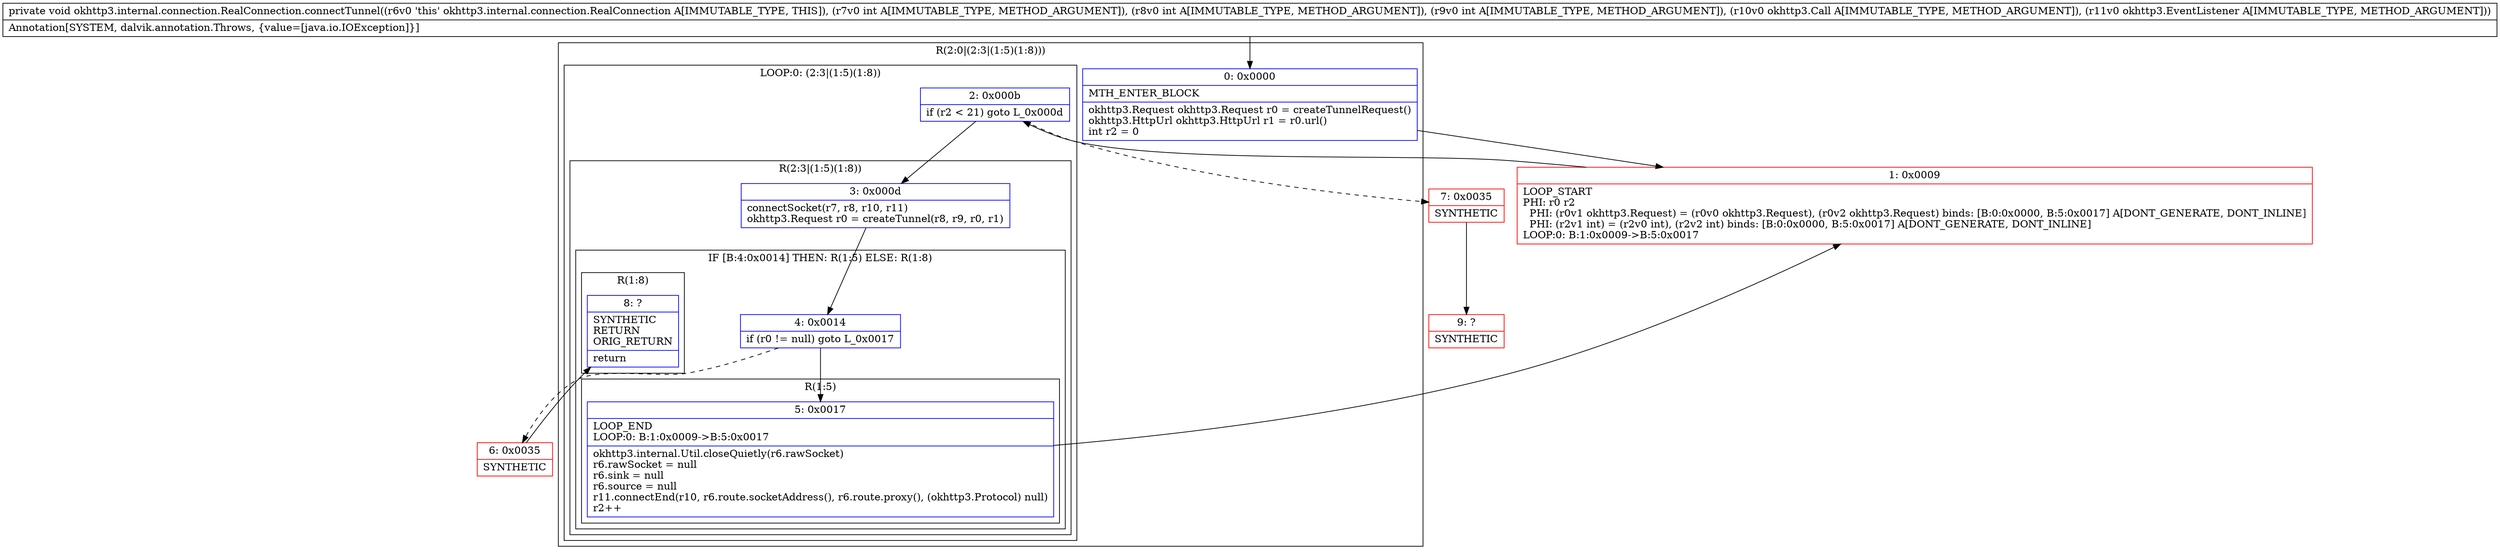 digraph "CFG forokhttp3.internal.connection.RealConnection.connectTunnel(IIILokhttp3\/Call;Lokhttp3\/EventListener;)V" {
subgraph cluster_Region_867200895 {
label = "R(2:0|(2:3|(1:5)(1:8)))";
node [shape=record,color=blue];
Node_0 [shape=record,label="{0\:\ 0x0000|MTH_ENTER_BLOCK\l|okhttp3.Request okhttp3.Request r0 = createTunnelRequest()\lokhttp3.HttpUrl okhttp3.HttpUrl r1 = r0.url()\lint r2 = 0\l}"];
subgraph cluster_LoopRegion_1271803413 {
label = "LOOP:0: (2:3|(1:5)(1:8))";
node [shape=record,color=blue];
Node_2 [shape=record,label="{2\:\ 0x000b|if (r2 \< 21) goto L_0x000d\l}"];
subgraph cluster_Region_107316716 {
label = "R(2:3|(1:5)(1:8))";
node [shape=record,color=blue];
Node_3 [shape=record,label="{3\:\ 0x000d|connectSocket(r7, r8, r10, r11)\lokhttp3.Request r0 = createTunnel(r8, r9, r0, r1)\l}"];
subgraph cluster_IfRegion_693687443 {
label = "IF [B:4:0x0014] THEN: R(1:5) ELSE: R(1:8)";
node [shape=record,color=blue];
Node_4 [shape=record,label="{4\:\ 0x0014|if (r0 != null) goto L_0x0017\l}"];
subgraph cluster_Region_2075491723 {
label = "R(1:5)";
node [shape=record,color=blue];
Node_5 [shape=record,label="{5\:\ 0x0017|LOOP_END\lLOOP:0: B:1:0x0009\-\>B:5:0x0017\l|okhttp3.internal.Util.closeQuietly(r6.rawSocket)\lr6.rawSocket = null\lr6.sink = null\lr6.source = null\lr11.connectEnd(r10, r6.route.socketAddress(), r6.route.proxy(), (okhttp3.Protocol) null)\lr2++\l}"];
}
subgraph cluster_Region_1153010558 {
label = "R(1:8)";
node [shape=record,color=blue];
Node_8 [shape=record,label="{8\:\ ?|SYNTHETIC\lRETURN\lORIG_RETURN\l|return\l}"];
}
}
}
}
}
Node_1 [shape=record,color=red,label="{1\:\ 0x0009|LOOP_START\lPHI: r0 r2 \l  PHI: (r0v1 okhttp3.Request) = (r0v0 okhttp3.Request), (r0v2 okhttp3.Request) binds: [B:0:0x0000, B:5:0x0017] A[DONT_GENERATE, DONT_INLINE]\l  PHI: (r2v1 int) = (r2v0 int), (r2v2 int) binds: [B:0:0x0000, B:5:0x0017] A[DONT_GENERATE, DONT_INLINE]\lLOOP:0: B:1:0x0009\-\>B:5:0x0017\l}"];
Node_6 [shape=record,color=red,label="{6\:\ 0x0035|SYNTHETIC\l}"];
Node_7 [shape=record,color=red,label="{7\:\ 0x0035|SYNTHETIC\l}"];
Node_9 [shape=record,color=red,label="{9\:\ ?|SYNTHETIC\l}"];
MethodNode[shape=record,label="{private void okhttp3.internal.connection.RealConnection.connectTunnel((r6v0 'this' okhttp3.internal.connection.RealConnection A[IMMUTABLE_TYPE, THIS]), (r7v0 int A[IMMUTABLE_TYPE, METHOD_ARGUMENT]), (r8v0 int A[IMMUTABLE_TYPE, METHOD_ARGUMENT]), (r9v0 int A[IMMUTABLE_TYPE, METHOD_ARGUMENT]), (r10v0 okhttp3.Call A[IMMUTABLE_TYPE, METHOD_ARGUMENT]), (r11v0 okhttp3.EventListener A[IMMUTABLE_TYPE, METHOD_ARGUMENT]))  | Annotation[SYSTEM, dalvik.annotation.Throws, \{value=[java.io.IOException]\}]\l}"];
MethodNode -> Node_0;
Node_0 -> Node_1;
Node_2 -> Node_3;
Node_2 -> Node_7[style=dashed];
Node_3 -> Node_4;
Node_4 -> Node_5;
Node_4 -> Node_6[style=dashed];
Node_5 -> Node_1;
Node_1 -> Node_2;
Node_6 -> Node_8;
Node_7 -> Node_9;
}

